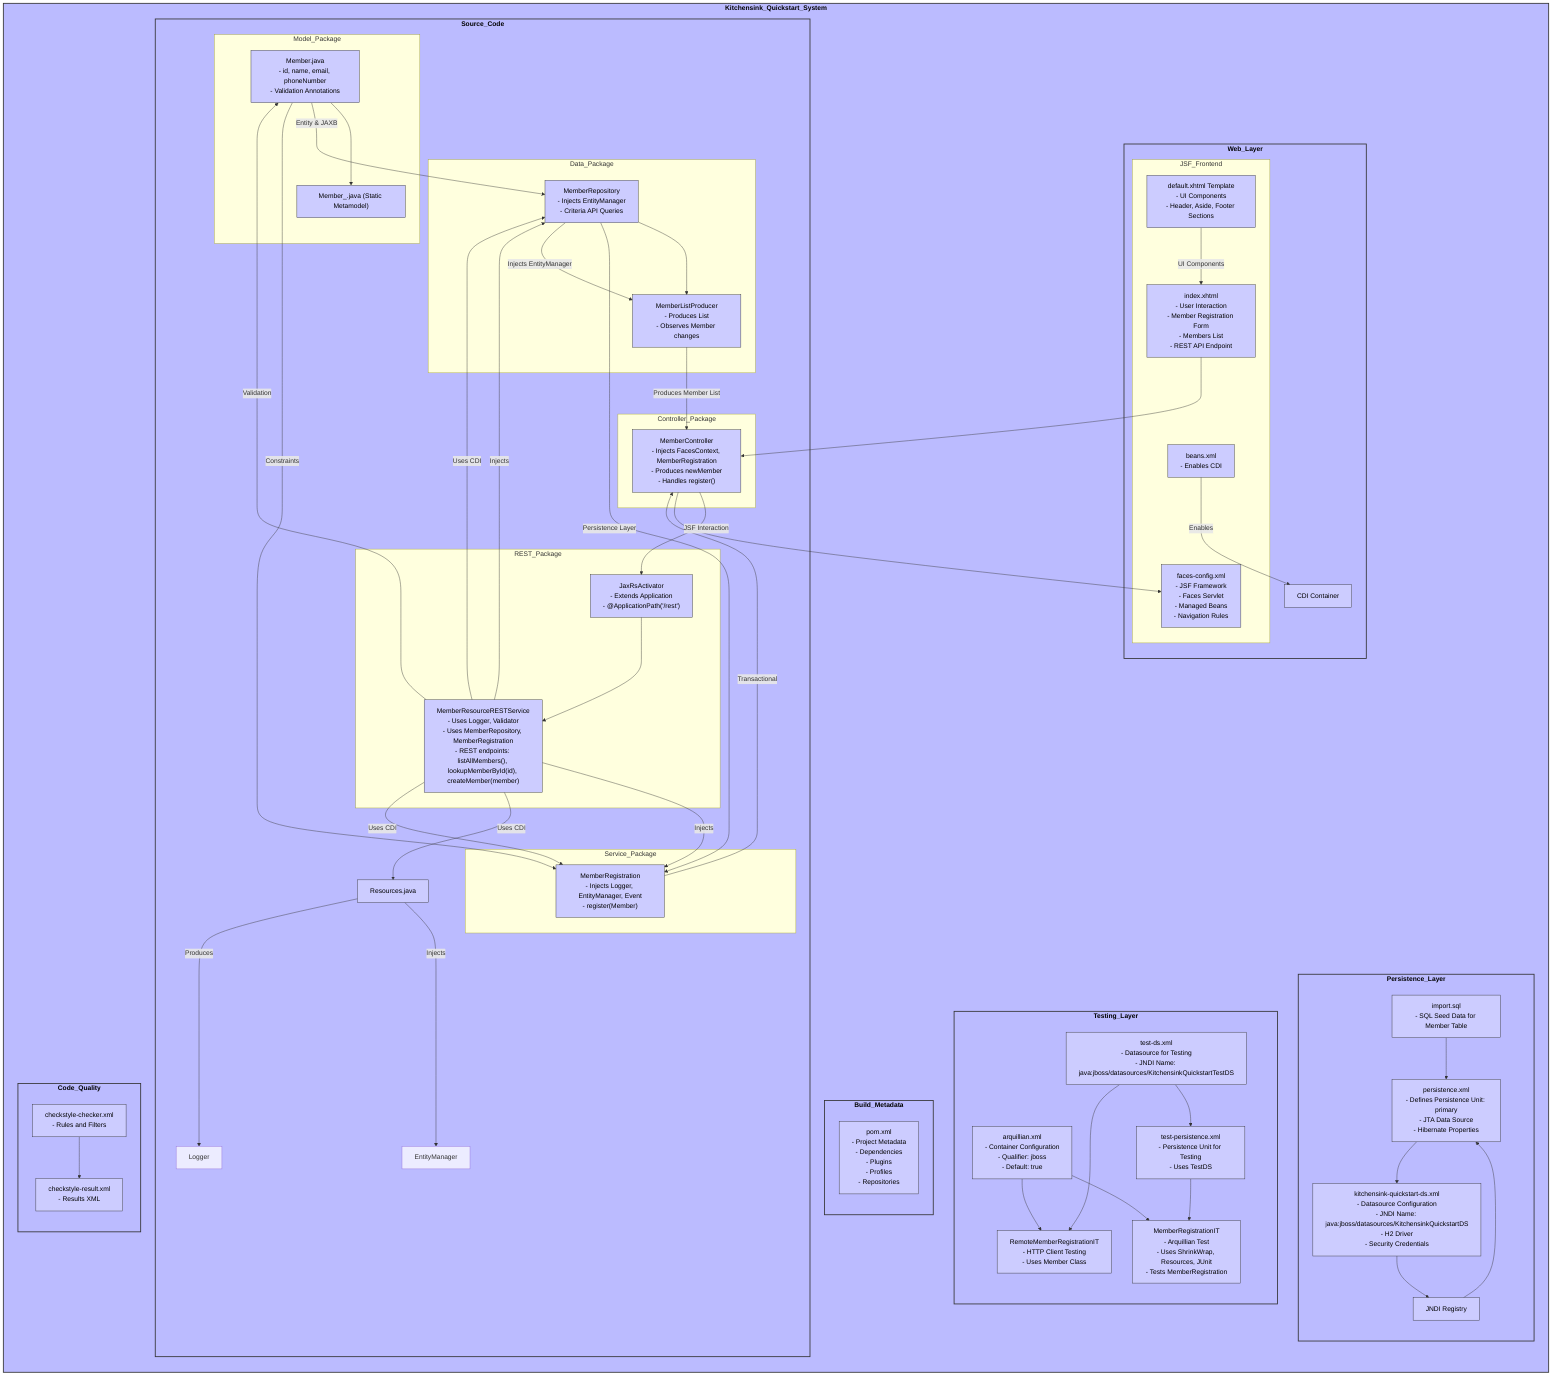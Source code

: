 flowchart TD
  %% Top-level system
  subgraph Kitchensink_Quickstart_System
    direction TB

    %% Source Code Layer
    subgraph Source_Code
      direction TB

      subgraph Model_Package
        direction LR
        Member["Member.java\n- id, name, email, phoneNumber\n- Validation Annotations"]
        Member_["Member_.java (Static Metamodel)"]
        Member --> Member_
      end

      subgraph Data_Package
        direction LR
        MemberRepository["MemberRepository\n- Injects EntityManager\n- Criteria API Queries"]
        MemberListProducer["MemberListProducer\n- Produces List<Member>\n- Observes Member changes"]
        MemberRepository --> MemberListProducer
      end

      subgraph Service_Package
        direction LR
        MemberRegistration["MemberRegistration\n- Injects Logger, EntityManager, Event<Member>\n- register(Member)"]
      end

      subgraph Controller_Package
        direction LR
        MemberController["MemberController\n- Injects FacesContext, MemberRegistration\n- Produces newMember\n- Handles register()"]
      end

      subgraph REST_Package
        direction LR
        JaxRsActivator["JaxRsActivator\n- Extends Application\n- @ApplicationPath('/rest')"]
        MemberResourceRESTService["MemberResourceRESTService\n- Uses Logger, Validator\n- Uses MemberRepository, MemberRegistration\n- REST endpoints: listAllMembers(), lookupMemberById(id), createMember(member)"]
        JaxRsActivator --> MemberResourceRESTService
      end

      %% Relationships between components
      Member -->|Entity & JAXB| MemberRepository
      Member -->|Constraints| MemberRegistration
      MemberRepository -->|Persistence Layer| MemberRegistration
      MemberRepository -->|Injects EntityManager| MemberListProducer
      MemberListProducer -->|Produces Member List| MemberController
      MemberRegistration -->|Transactional| MemberController
      MemberController -->|JSF Interaction| JaxRsActivator
      MemberResourceRESTService -->|Injects| MemberRepository
      MemberResourceRESTService -->|Injects| MemberRegistration
      MemberResourceRESTService -->|Validation| Member
      MemberResourceRESTService -->|Uses CDI| Resources["Resources.java"]
      MemberResourceRESTService -->|Uses CDI| MemberRepository
      MemberResourceRESTService -->|Uses CDI| MemberRegistration

      %% Resources class
      Resources -->|Injects| EntityManager["EntityManager"]
      Resources -->|Produces| Logger["Logger"]

    end

    %% Web Layer
    subgraph Web_Layer
      direction TB

      subgraph JSF_Frontend
        direction TB
        IndexXHTML["index.xhtml\n- User Interaction\n- Member Registration Form\n- Members List\n- REST API Endpoint"]
        DefaultXHTML["default.xhtml Template\n- UI Components\n- Header, Aside, Footer Sections"]
        FacesConfig["faces-config.xml\n- JSF Framework\n- Faces Servlet\n- Managed Beans\n- Navigation Rules"]
        BeansXML["beans.xml\n- Enables CDI"]
      end

      IndexXHTML --> MemberController
      MemberController --> FacesConfig
      DefaultXHTML -->|UI Components| IndexXHTML
      BeansXML -->|Enables| CDI["CDI Container"]

    end

    %% Persistence Layer
    subgraph Persistence_Layer
      direction TB
      PersistenceXML["persistence.xml\n- Defines Persistence Unit: primary\n- JTA Data Source\n- Hibernate Properties"]
      DatasourceXML["kitchensink-quickstart-ds.xml\n- Datasource Configuration\n- JNDI Name: java:jboss/datasources/KitchensinkQuickstartDS\n- H2 Driver\n- Security Credentials"]
      ImportSQL["import.sql\n- SQL Seed Data for Member Table"]

      PersistenceXML --> DatasourceXML
      DatasourceXML --> JNDI["JNDI Registry"]
      JNDI --> PersistenceXML
      ImportSQL --> PersistenceXML
    end

    %% Testing Layer
    subgraph Testing_Layer
      direction TB
      ArquillianXML["arquillian.xml\n- Container Configuration\n- Qualifier: jboss\n- Default: true"]
      TestDSXML["test-ds.xml\n- Datasource for Testing\n- JNDI Name: java:jboss/datasources/KitchensinkQuickstartTestDS"]
      TestPersistenceXML["test-persistence.xml\n- Persistence Unit for Testing\n- Uses TestDS"]
      RemoteMemberRegistrationIT["RemoteMemberRegistrationIT\n- HTTP Client Testing\n- Uses Member Class"]
      MemberRegistrationIT["MemberRegistrationIT\n- Arquillian Test\n- Uses ShrinkWrap, Resources, JUnit\n- Tests MemberRegistration"]

      ArquillianXML --> RemoteMemberRegistrationIT
      ArquillianXML --> MemberRegistrationIT
      TestDSXML --> TestPersistenceXML
      TestPersistenceXML --> MemberRegistrationIT
      TestDSXML --> RemoteMemberRegistrationIT
    end

    %% Build and Project Metadata
    subgraph Build_Metadata
      direction TB
      MavenProject["pom.xml\n- Project Metadata\n- Dependencies\n- Plugins\n- Profiles\n- Repositories"]
    end

    %% Checkstyle Configuration and Results
    subgraph Code_Quality
      direction TB
      CheckstyleChecker["checkstyle-checker.xml\n- Rules and Filters"]
      CheckstyleResult["checkstyle-result.xml\n- Results XML"]
      CheckstyleChecker --> CheckstyleResult
    end

  end

  %% Legend
  classDef package fill:#bbf,stroke:#333,stroke-width:2px,color:#000,font-weight:bold
  classDef component fill:#ccf,stroke:#333,stroke-width:1px,color:#000
  class Kitchensink_Quickstart_System package
  class Source_Code package
  class Web_Layer package
  class Persistence_Layer package
  class Testing_Layer package
  class Build_Metadata package
  class Code_Quality package

  class Member,Member_,MemberRepository,MemberListProducer,MemberRegistration,MemberController,MemberResourceRESTService,JaxRsActivator,Resources component
  class IndexXHTML,DefaultXHTML,FacesConfig,BeansXML,CDI component
  class PersistenceXML,DatasourceXML,ImportSQL,JNDI component
  class ArquillianXML,TestDSXML,TestPersistenceXML,RemoteMemberRegistrationIT,MemberRegistrationIT component
  class MavenProject component
  class CheckstyleChecker,CheckstyleResult component